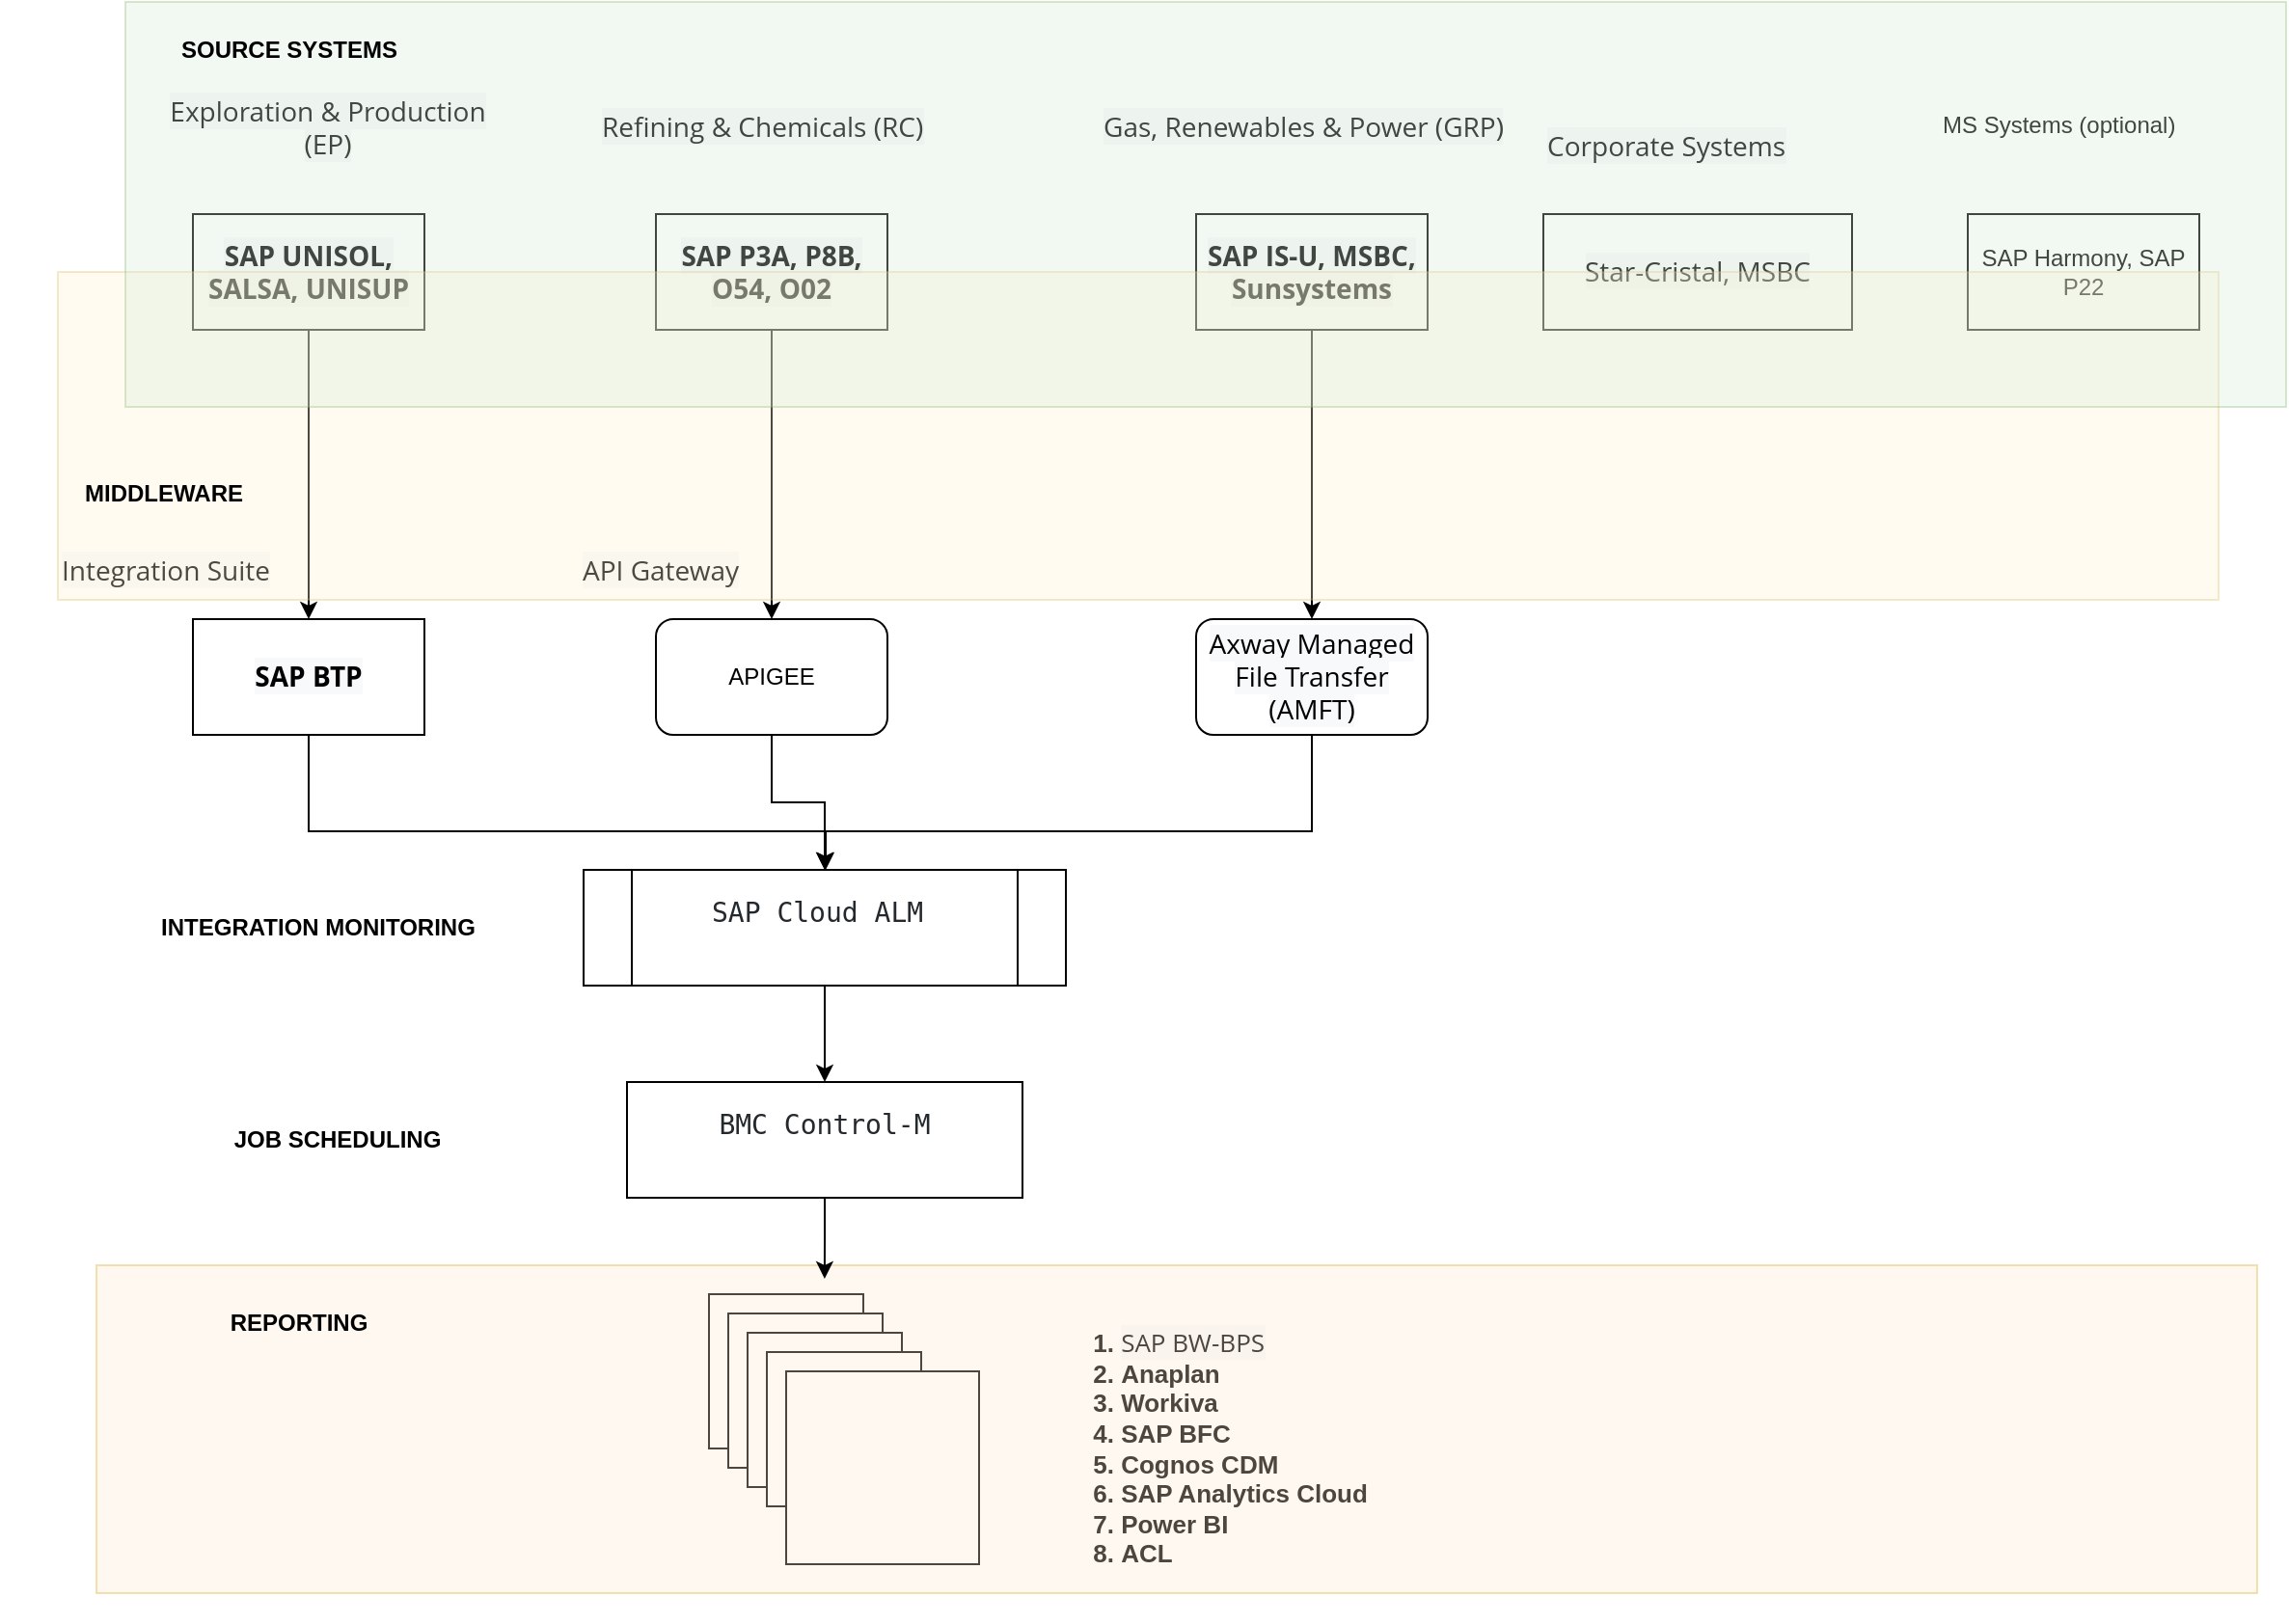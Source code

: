 <mxfile version="24.7.13">
  <diagram name="RFP" id="PuhWOrIOxxOIXB0-ARhf">
    <mxGraphModel dx="1050" dy="626" grid="1" gridSize="10" guides="1" tooltips="1" connect="1" arrows="1" fold="1" page="1" pageScale="1" pageWidth="1100" pageHeight="850" math="0" shadow="0">
      <root>
        <mxCell id="0" />
        <mxCell id="1" parent="0" />
        <mxCell id="C3J2a5CztdIZ_jnSeyu1-14" style="edgeStyle=orthogonalEdgeStyle;rounded=0;orthogonalLoop=1;jettySize=auto;html=1;" edge="1" parent="1" source="C3J2a5CztdIZ_jnSeyu1-1" target="C3J2a5CztdIZ_jnSeyu1-7">
          <mxGeometry relative="1" as="geometry" />
        </mxCell>
        <mxCell id="C3J2a5CztdIZ_jnSeyu1-1" value="&lt;span style=&quot;box-sizing: border-box; font-weight: bolder; font-family: &amp;quot;Open Sans&amp;quot;, sans-serif; font-size: 14px; text-align: justify; background-color: rgb(247, 249, 251);&quot;&gt;SAP UNISOL, SALSA, UNISUP&lt;/span&gt;" style="rounded=0;whiteSpace=wrap;html=1;" vertex="1" parent="1">
          <mxGeometry x="120" y="110" width="120" height="60" as="geometry" />
        </mxCell>
        <mxCell id="C3J2a5CztdIZ_jnSeyu1-2" value="&lt;span style=&quot;font-family: &amp;quot;Open Sans&amp;quot;, sans-serif; font-size: 14px; text-align: justify; background-color: rgb(247, 249, 251);&quot;&gt;Exploration &amp;amp; Production (EP)&lt;/span&gt;" style="text;html=1;align=center;verticalAlign=middle;whiteSpace=wrap;rounded=0;" vertex="1" parent="1">
          <mxGeometry x="100" y="50" width="180" height="30" as="geometry" />
        </mxCell>
        <mxCell id="C3J2a5CztdIZ_jnSeyu1-15" style="edgeStyle=orthogonalEdgeStyle;rounded=0;orthogonalLoop=1;jettySize=auto;html=1;" edge="1" parent="1" source="C3J2a5CztdIZ_jnSeyu1-3" target="C3J2a5CztdIZ_jnSeyu1-11">
          <mxGeometry relative="1" as="geometry" />
        </mxCell>
        <mxCell id="C3J2a5CztdIZ_jnSeyu1-3" value="&lt;span style=&quot;box-sizing: border-box; font-weight: bolder; font-family: &amp;quot;Open Sans&amp;quot;, sans-serif; font-size: 14px; text-align: justify; background-color: rgb(247, 249, 251);&quot;&gt;SAP P3A, P8B, O54, O02&lt;/span&gt;" style="rounded=0;whiteSpace=wrap;html=1;" vertex="1" parent="1">
          <mxGeometry x="360" y="110" width="120" height="60" as="geometry" />
        </mxCell>
        <mxCell id="C3J2a5CztdIZ_jnSeyu1-4" value="&lt;span style=&quot;color: rgb(0, 0, 0); font-family: &amp;quot;Open Sans&amp;quot;, sans-serif; font-size: 14px; font-style: normal; font-variant-ligatures: normal; font-variant-caps: normal; font-weight: 400; letter-spacing: normal; orphans: 2; text-align: justify; text-indent: 0px; text-transform: none; widows: 2; word-spacing: 0px; -webkit-text-stroke-width: 0px; white-space: normal; background-color: rgb(247, 249, 251); text-decoration-thickness: initial; text-decoration-style: initial; text-decoration-color: initial; display: inline !important; float: none;&quot;&gt;Refining &amp;amp; Chemicals (RC)&lt;/span&gt;" style="text;whiteSpace=wrap;html=1;" vertex="1" parent="1">
          <mxGeometry x="330" y="50" width="200" height="40" as="geometry" />
        </mxCell>
        <mxCell id="C3J2a5CztdIZ_jnSeyu1-16" style="edgeStyle=orthogonalEdgeStyle;rounded=0;orthogonalLoop=1;jettySize=auto;html=1;" edge="1" parent="1" source="C3J2a5CztdIZ_jnSeyu1-5" target="C3J2a5CztdIZ_jnSeyu1-13">
          <mxGeometry relative="1" as="geometry" />
        </mxCell>
        <mxCell id="C3J2a5CztdIZ_jnSeyu1-5" value="&lt;span style=&quot;box-sizing: border-box; font-weight: bolder; font-family: &amp;quot;Open Sans&amp;quot;, sans-serif; font-size: 14px; text-align: justify; background-color: rgb(247, 249, 251);&quot;&gt;SAP IS-U, MSBC, Sunsystems&lt;/span&gt;" style="rounded=0;whiteSpace=wrap;html=1;" vertex="1" parent="1">
          <mxGeometry x="640" y="110" width="120" height="60" as="geometry" />
        </mxCell>
        <mxCell id="C3J2a5CztdIZ_jnSeyu1-6" value="&lt;span style=&quot;color: rgb(0, 0, 0); font-family: &amp;quot;Open Sans&amp;quot;, sans-serif; font-size: 14px; font-style: normal; font-variant-ligatures: normal; font-variant-caps: normal; font-weight: 400; letter-spacing: normal; orphans: 2; text-align: justify; text-indent: 0px; text-transform: none; widows: 2; word-spacing: 0px; -webkit-text-stroke-width: 0px; white-space: normal; background-color: rgb(247, 249, 251); text-decoration-thickness: initial; text-decoration-style: initial; text-decoration-color: initial; display: inline !important; float: none;&quot;&gt;Gas, Renewables &amp;amp; Power (GRP)&lt;/span&gt;" style="text;whiteSpace=wrap;html=1;" vertex="1" parent="1">
          <mxGeometry x="590" y="50" width="240" height="40" as="geometry" />
        </mxCell>
        <mxCell id="C3J2a5CztdIZ_jnSeyu1-38" style="edgeStyle=orthogonalEdgeStyle;rounded=0;orthogonalLoop=1;jettySize=auto;html=1;" edge="1" parent="1" source="C3J2a5CztdIZ_jnSeyu1-7" target="C3J2a5CztdIZ_jnSeyu1-17">
          <mxGeometry relative="1" as="geometry">
            <Array as="points">
              <mxPoint x="180" y="430" />
              <mxPoint x="448" y="430" />
            </Array>
          </mxGeometry>
        </mxCell>
        <mxCell id="C3J2a5CztdIZ_jnSeyu1-7" value="&lt;span style=&quot;box-sizing: border-box; font-weight: bolder; font-family: &amp;quot;Open Sans&amp;quot;, sans-serif; font-size: 14px; text-align: justify; background-color: rgb(247, 249, 251);&quot;&gt;SAP BTP&lt;/span&gt;" style="rounded=0;whiteSpace=wrap;html=1;" vertex="1" parent="1">
          <mxGeometry x="120" y="320" width="120" height="60" as="geometry" />
        </mxCell>
        <mxCell id="C3J2a5CztdIZ_jnSeyu1-9" value="&lt;span style=&quot;box-sizing: border-box; color: rgb(0, 0, 0); font-family: &amp;quot;Open Sans&amp;quot;, sans-serif; font-size: 14px; font-style: normal; font-variant-ligatures: normal; font-variant-caps: normal; letter-spacing: normal; orphans: 2; text-align: justify; text-indent: 0px; text-transform: none; widows: 2; word-spacing: 0px; -webkit-text-stroke-width: 0px; white-space: normal; background-color: rgb(247, 249, 251); text-decoration-thickness: initial; text-decoration-style: initial; text-decoration-color: initial;&quot;&gt;Integration Suite&lt;/span&gt;" style="text;whiteSpace=wrap;html=1;fontStyle=0" vertex="1" parent="1">
          <mxGeometry x="50" y="280" width="140" height="40" as="geometry" />
        </mxCell>
        <mxCell id="C3J2a5CztdIZ_jnSeyu1-39" style="edgeStyle=orthogonalEdgeStyle;rounded=0;orthogonalLoop=1;jettySize=auto;html=1;entryX=0.5;entryY=0;entryDx=0;entryDy=0;" edge="1" parent="1" source="C3J2a5CztdIZ_jnSeyu1-11" target="C3J2a5CztdIZ_jnSeyu1-17">
          <mxGeometry relative="1" as="geometry" />
        </mxCell>
        <mxCell id="C3J2a5CztdIZ_jnSeyu1-11" value="APIGEE" style="rounded=1;whiteSpace=wrap;html=1;" vertex="1" parent="1">
          <mxGeometry x="360" y="320" width="120" height="60" as="geometry" />
        </mxCell>
        <mxCell id="C3J2a5CztdIZ_jnSeyu1-12" value="&lt;span style=&quot;box-sizing: border-box; color: rgb(0, 0, 0); font-family: &amp;quot;Open Sans&amp;quot;, sans-serif; font-size: 14px; font-style: normal; font-variant-ligatures: normal; font-variant-caps: normal; letter-spacing: normal; orphans: 2; text-align: justify; text-indent: 0px; text-transform: none; widows: 2; word-spacing: 0px; -webkit-text-stroke-width: 0px; white-space: normal; background-color: rgb(247, 249, 251); text-decoration-thickness: initial; text-decoration-style: initial; text-decoration-color: initial;&quot;&gt;API Gateway&lt;/span&gt;" style="text;whiteSpace=wrap;html=1;fontStyle=0" vertex="1" parent="1">
          <mxGeometry x="320" y="280" width="140" height="40" as="geometry" />
        </mxCell>
        <mxCell id="C3J2a5CztdIZ_jnSeyu1-40" style="edgeStyle=orthogonalEdgeStyle;rounded=0;orthogonalLoop=1;jettySize=auto;html=1;entryX=0.5;entryY=0;entryDx=0;entryDy=0;" edge="1" parent="1" source="C3J2a5CztdIZ_jnSeyu1-13" target="C3J2a5CztdIZ_jnSeyu1-17">
          <mxGeometry relative="1" as="geometry">
            <Array as="points">
              <mxPoint x="700" y="430" />
              <mxPoint x="448" y="430" />
            </Array>
          </mxGeometry>
        </mxCell>
        <mxCell id="C3J2a5CztdIZ_jnSeyu1-13" value="&lt;span style=&quot;box-sizing: border-box; font-family: &amp;quot;Open Sans&amp;quot;, sans-serif; font-size: 14px; text-align: justify; background-color: rgb(247, 249, 251);&quot;&gt;Axway Managed File Transfer (AMFT)&lt;/span&gt;" style="rounded=1;whiteSpace=wrap;html=1;" vertex="1" parent="1">
          <mxGeometry x="640" y="320" width="120" height="60" as="geometry" />
        </mxCell>
        <mxCell id="C3J2a5CztdIZ_jnSeyu1-41" style="edgeStyle=orthogonalEdgeStyle;rounded=0;orthogonalLoop=1;jettySize=auto;html=1;" edge="1" parent="1" source="C3J2a5CztdIZ_jnSeyu1-17" target="C3J2a5CztdIZ_jnSeyu1-18">
          <mxGeometry relative="1" as="geometry" />
        </mxCell>
        <mxCell id="C3J2a5CztdIZ_jnSeyu1-17" value="&lt;pre style=&quot;box-sizing: border-box; font-family: monospace, monospace; font-size: 14px; background: var(--color-nav-text); padding: 0px 0px 1rem 1rem; margin-right: 1rem; overflow-x: auto; width: auto; max-width: 100%; border-top-left-radius: var(--default-border-radius); border-top-right-radius: var(--default-border-radius); text-align: start;&quot; dir=&quot;auto&quot;&gt;&lt;code style=&quot;box-sizing: border-box; font-family: monospace, monospace; font-size: 1em; color: rgb(36, 41, 46); background: rgb(255, 255, 255); max-width: 100%; text-wrap: wrap;&quot; data-highlighted=&quot;yes&quot; class=&quot;language-plaintext hljs&quot;&gt;SAP Cloud ALM &lt;/code&gt;&lt;/pre&gt;" style="shape=process;whiteSpace=wrap;html=1;backgroundOutline=1;" vertex="1" parent="1">
          <mxGeometry x="322.5" y="450" width="250" height="60" as="geometry" />
        </mxCell>
        <mxCell id="C3J2a5CztdIZ_jnSeyu1-18" value="&lt;pre style=&quot;box-sizing: border-box; font-family: monospace, monospace; font-size: 14px; background: var(--color-nav-text); padding: 0px 0px 1rem 1rem; margin-right: 1rem; overflow-x: auto; width: auto; max-width: 100%; border-top-left-radius: var(--default-border-radius); border-top-right-radius: var(--default-border-radius); text-align: start;&quot; dir=&quot;auto&quot;&gt;&lt;code style=&quot;box-sizing: border-box; font-family: monospace, monospace; font-size: 1em; color: rgb(36, 41, 46); background: rgb(255, 255, 255); max-width: 100%; text-wrap: wrap;&quot; data-highlighted=&quot;yes&quot; class=&quot;language-plaintext hljs&quot;&gt;BMC Control-M&lt;/code&gt;&lt;/pre&gt;" style="rounded=0;whiteSpace=wrap;html=1;" vertex="1" parent="1">
          <mxGeometry x="345" y="560" width="205" height="60" as="geometry" />
        </mxCell>
        <mxCell id="C3J2a5CztdIZ_jnSeyu1-19" value="" style="whiteSpace=wrap;html=1;aspect=fixed;" vertex="1" parent="1">
          <mxGeometry x="387.5" y="670" width="80" height="80" as="geometry" />
        </mxCell>
        <mxCell id="C3J2a5CztdIZ_jnSeyu1-20" value="" style="whiteSpace=wrap;html=1;aspect=fixed;" vertex="1" parent="1">
          <mxGeometry x="397.5" y="680" width="80" height="80" as="geometry" />
        </mxCell>
        <mxCell id="C3J2a5CztdIZ_jnSeyu1-21" value="" style="whiteSpace=wrap;html=1;aspect=fixed;" vertex="1" parent="1">
          <mxGeometry x="407.5" y="690" width="80" height="80" as="geometry" />
        </mxCell>
        <mxCell id="C3J2a5CztdIZ_jnSeyu1-22" value="" style="whiteSpace=wrap;html=1;aspect=fixed;" vertex="1" parent="1">
          <mxGeometry x="417.5" y="700" width="80" height="80" as="geometry" />
        </mxCell>
        <mxCell id="C3J2a5CztdIZ_jnSeyu1-23" value="" style="whiteSpace=wrap;html=1;aspect=fixed;" vertex="1" parent="1">
          <mxGeometry x="427.5" y="710" width="100" height="100" as="geometry" />
        </mxCell>
        <mxCell id="C3J2a5CztdIZ_jnSeyu1-24" value="&lt;div style=&quot;text-align: left; font-size: 13px;&quot;&gt;&lt;ol&gt;&lt;li&gt;&lt;span style=&quot;background-color: rgb(247, 249, 251); font-family: &amp;quot;Open Sans&amp;quot;, sans-serif; font-weight: normal;&quot;&gt;&lt;font style=&quot;font-size: 13px;&quot;&gt;SAP BW-BPS&lt;/font&gt;&lt;/span&gt;&lt;/li&gt;&lt;li&gt;&lt;span style=&quot;&quot;&gt;Anaplan&lt;/span&gt;&lt;/li&gt;&lt;li&gt;&lt;span style=&quot;&quot;&gt;Workiva&lt;/span&gt;&lt;/li&gt;&lt;li&gt;&lt;span style=&quot;&quot;&gt;SAP BFC&lt;/span&gt;&lt;/li&gt;&lt;li&gt;&lt;span style=&quot;&quot;&gt;Cognos CDM&lt;/span&gt;&lt;/li&gt;&lt;li&gt;&lt;span style=&quot;&quot;&gt;SAP Analytics Cloud&lt;/span&gt;&lt;/li&gt;&lt;li&gt;&lt;span style=&quot;&quot;&gt;Power BI&lt;/span&gt;&lt;/li&gt;&lt;li&gt;ACL&lt;/li&gt;&lt;/ol&gt;&lt;/div&gt;" style="text;html=1;align=center;verticalAlign=middle;whiteSpace=wrap;rounded=0;fontStyle=1" vertex="1" parent="1">
          <mxGeometry x="550" y="660" width="190" height="180" as="geometry" />
        </mxCell>
        <mxCell id="C3J2a5CztdIZ_jnSeyu1-26" value="&lt;div style=&quot;text-align: left;&quot;&gt;&lt;span style=&quot;background-color: rgb(247, 249, 251); font-family: &amp;quot;Open Sans&amp;quot;, sans-serif; font-size: 14px; box-sizing: border-box;&quot;&gt;Star-Cristal&lt;/span&gt;&lt;span style=&quot;background-color: rgb(247, 249, 251); font-family: &amp;quot;Open Sans&amp;quot;, sans-serif; font-size: 14px;&quot;&gt;,&lt;/span&gt;&lt;span style=&quot;background-color: rgb(247, 249, 251); font-family: &amp;quot;Open Sans&amp;quot;, sans-serif; font-size: 14px;&quot;&gt;&amp;nbsp;&lt;/span&gt;&lt;span style=&quot;background-color: rgb(247, 249, 251); font-family: &amp;quot;Open Sans&amp;quot;, sans-serif; font-size: 14px; box-sizing: border-box;&quot;&gt;MSBC&lt;/span&gt;&lt;/div&gt;" style="rounded=0;whiteSpace=wrap;html=1;" vertex="1" parent="1">
          <mxGeometry x="820" y="110" width="160" height="60" as="geometry" />
        </mxCell>
        <mxCell id="C3J2a5CztdIZ_jnSeyu1-27" value="&lt;span style=&quot;box-sizing: border-box; color: rgb(0, 0, 0); font-family: &amp;quot;Open Sans&amp;quot;, sans-serif; font-size: 14px; font-style: normal; font-variant-ligatures: normal; font-variant-caps: normal; letter-spacing: normal; orphans: 2; text-align: justify; text-indent: 0px; text-transform: none; widows: 2; word-spacing: 0px; -webkit-text-stroke-width: 0px; white-space: normal; background-color: rgb(247, 249, 251); text-decoration-thickness: initial; text-decoration-style: initial; text-decoration-color: initial;&quot;&gt;Corporate Systems&lt;/span&gt;" style="text;whiteSpace=wrap;html=1;fontStyle=0" vertex="1" parent="1">
          <mxGeometry x="820" y="60" width="150" height="40" as="geometry" />
        </mxCell>
        <mxCell id="C3J2a5CztdIZ_jnSeyu1-28" value="SAP Harmony, SAP P22" style="rounded=0;whiteSpace=wrap;html=1;" vertex="1" parent="1">
          <mxGeometry x="1040" y="110" width="120" height="60" as="geometry" />
        </mxCell>
        <mxCell id="C3J2a5CztdIZ_jnSeyu1-29" value="MS Systems (optional)" style="text;whiteSpace=wrap;" vertex="1" parent="1">
          <mxGeometry x="1025" y="50" width="150" height="40" as="geometry" />
        </mxCell>
        <mxCell id="C3J2a5CztdIZ_jnSeyu1-30" value="" style="rounded=0;whiteSpace=wrap;html=1;fillColor=#fff2cc;strokeColor=#d6b656;opacity=30;" vertex="1" parent="1">
          <mxGeometry x="50" y="140" width="1120" height="170" as="geometry" />
        </mxCell>
        <mxCell id="C3J2a5CztdIZ_jnSeyu1-31" value="&lt;b&gt;MIDDLEWARE&lt;/b&gt;" style="text;html=1;align=center;verticalAlign=middle;whiteSpace=wrap;rounded=0;" vertex="1" parent="1">
          <mxGeometry x="20" y="240" width="170" height="30" as="geometry" />
        </mxCell>
        <mxCell id="C3J2a5CztdIZ_jnSeyu1-32" value="" style="rounded=0;whiteSpace=wrap;html=1;fillColor=#d5e8d4;strokeColor=#82b366;opacity=30;" vertex="1" parent="1">
          <mxGeometry x="85" width="1120" height="210" as="geometry" />
        </mxCell>
        <mxCell id="C3J2a5CztdIZ_jnSeyu1-33" value="&lt;b&gt;SOURCE SYSTEMS&lt;/b&gt;" style="text;html=1;align=center;verticalAlign=middle;whiteSpace=wrap;rounded=0;" vertex="1" parent="1">
          <mxGeometry x="85" y="10" width="170" height="30" as="geometry" />
        </mxCell>
        <mxCell id="C3J2a5CztdIZ_jnSeyu1-34" value="" style="rounded=0;whiteSpace=wrap;html=1;fillColor=#ffe6cc;strokeColor=#d79b00;opacity=30;" vertex="1" parent="1">
          <mxGeometry x="70" y="655" width="1120" height="170" as="geometry" />
        </mxCell>
        <mxCell id="C3J2a5CztdIZ_jnSeyu1-35" value="&lt;b&gt;INTEGRATION MONITORING&lt;/b&gt;" style="text;html=1;align=center;verticalAlign=middle;whiteSpace=wrap;rounded=0;" vertex="1" parent="1">
          <mxGeometry x="100" y="465" width="170" height="30" as="geometry" />
        </mxCell>
        <mxCell id="C3J2a5CztdIZ_jnSeyu1-36" value="&lt;b&gt;REPORTING&lt;/b&gt;" style="text;html=1;align=center;verticalAlign=middle;whiteSpace=wrap;rounded=0;" vertex="1" parent="1">
          <mxGeometry x="90" y="670" width="170" height="30" as="geometry" />
        </mxCell>
        <mxCell id="C3J2a5CztdIZ_jnSeyu1-37" value="&lt;b&gt;JOB SCHEDULING&lt;/b&gt;" style="text;html=1;align=center;verticalAlign=middle;whiteSpace=wrap;rounded=0;" vertex="1" parent="1">
          <mxGeometry x="110" y="575" width="170" height="30" as="geometry" />
        </mxCell>
        <mxCell id="C3J2a5CztdIZ_jnSeyu1-42" style="edgeStyle=orthogonalEdgeStyle;rounded=0;orthogonalLoop=1;jettySize=auto;html=1;entryX=0.337;entryY=0.041;entryDx=0;entryDy=0;entryPerimeter=0;" edge="1" parent="1" source="C3J2a5CztdIZ_jnSeyu1-18" target="C3J2a5CztdIZ_jnSeyu1-34">
          <mxGeometry relative="1" as="geometry" />
        </mxCell>
      </root>
    </mxGraphModel>
  </diagram>
</mxfile>
